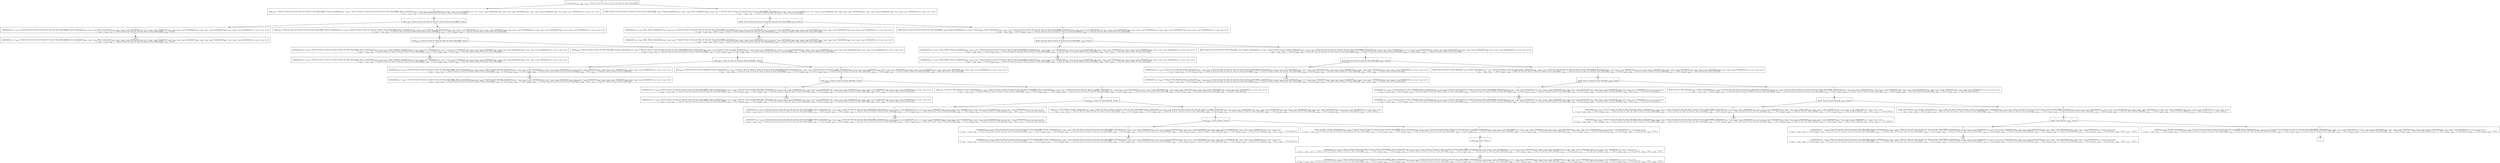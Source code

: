 digraph {
    graph [rankdir=TB
          ,bgcolor=transparent];
    node [shape=box
         ,fillcolor=white
         ,style=filled];
    0 [label=<O <BR/> minmaxo(v<SUB>132</SUB>, v<SUB>105</SUB>, v<SUB>100</SUB>, C Succ [C Succ [C Succ [C Succ [C Succ [C Succ [Zero]]]]]])>];
    1 [label=<C <BR/> leo(v<SUB>132</SUB>, C Succ [C Succ [C Succ [C Succ [C Succ [C Succ [Zero]]]]]], Trueo), minmaxo(v<SUB>137</SUB>, v<SUB>142</SUB>, C Succ [C Succ [C Succ [C Succ [C Succ [C Succ [Zero]]]]]], Zero), minmaxo(v<SUB>162</SUB>, v<SUB>130</SUB>, v<SUB>125</SUB>, v<SUB>132</SUB>), minmaxo(v<SUB>167</SUB>, v<SUB>135</SUB>, v<SUB>130</SUB>, v<SUB>137</SUB>), minmaxo(v<SUB>172</SUB>, v<SUB>177</SUB>, v<SUB>135</SUB>, v<SUB>142</SUB>), minmaxo(v<SUB>158</SUB>, v<SUB>160</SUB>, v<SUB>155</SUB>, v<SUB>162</SUB>), minmaxo(v<SUB>163</SUB>, v<SUB>165</SUB>, v<SUB>160</SUB>, v<SUB>167</SUB>), minmaxo(v<SUB>168</SUB>, v<SUB>170</SUB>, v<SUB>165</SUB>, v<SUB>172</SUB>), minmaxo(v<SUB>173</SUB>, v<SUB>175</SUB>, v<SUB>170</SUB>, v<SUB>177</SUB>) <BR/>  [ v<SUB>100</SUB> &rarr; v<SUB>132</SUB>, v<SUB>105</SUB> &rarr; C Succ [C Succ [C Succ [C Succ [C Succ [C Succ [Zero]]]]]] ] >];
    2 [label=<C <BR/> gto(C Succ [C Succ [C Succ [C Succ [C Succ [C Succ [Zero]]]]]], v<SUB>105</SUB>, Trueo), minmaxo(v<SUB>137</SUB>, v<SUB>142</SUB>, v<SUB>105</SUB>, Zero), minmaxo(v<SUB>162</SUB>, v<SUB>130</SUB>, v<SUB>125</SUB>, C Succ [C Succ [C Succ [C Succ [C Succ [C Succ [Zero]]]]]]), minmaxo(v<SUB>167</SUB>, v<SUB>135</SUB>, v<SUB>130</SUB>, v<SUB>137</SUB>), minmaxo(v<SUB>172</SUB>, v<SUB>177</SUB>, v<SUB>135</SUB>, v<SUB>142</SUB>), minmaxo(v<SUB>158</SUB>, v<SUB>160</SUB>, v<SUB>155</SUB>, v<SUB>162</SUB>), minmaxo(v<SUB>163</SUB>, v<SUB>165</SUB>, v<SUB>160</SUB>, v<SUB>167</SUB>), minmaxo(v<SUB>168</SUB>, v<SUB>170</SUB>, v<SUB>165</SUB>, v<SUB>172</SUB>), minmaxo(v<SUB>173</SUB>, v<SUB>175</SUB>, v<SUB>170</SUB>, v<SUB>177</SUB>) <BR/>  [ v<SUB>100</SUB> &rarr; v<SUB>105</SUB>, v<SUB>132</SUB> &rarr; C Succ [C Succ [C Succ [C Succ [C Succ [C Succ [Zero]]]]]] ] >];
    3 [label=<O <BR/> leo(v<SUB>132</SUB>, C Succ [C Succ [C Succ [C Succ [C Succ [C Succ [Zero]]]]]], Trueo)>];
    4 [label=<C <BR/> minmaxo(v<SUB>137</SUB>, v<SUB>142</SUB>, C Succ [C Succ [C Succ [C Succ [C Succ [C Succ [Zero]]]]]], Zero), minmaxo(v<SUB>162</SUB>, v<SUB>130</SUB>, v<SUB>125</SUB>, Zero), minmaxo(v<SUB>167</SUB>, v<SUB>135</SUB>, v<SUB>130</SUB>, v<SUB>137</SUB>), minmaxo(v<SUB>172</SUB>, v<SUB>177</SUB>, v<SUB>135</SUB>, v<SUB>142</SUB>), minmaxo(v<SUB>158</SUB>, v<SUB>160</SUB>, v<SUB>155</SUB>, v<SUB>162</SUB>), minmaxo(v<SUB>163</SUB>, v<SUB>165</SUB>, v<SUB>160</SUB>, v<SUB>167</SUB>), minmaxo(v<SUB>168</SUB>, v<SUB>170</SUB>, v<SUB>165</SUB>, v<SUB>172</SUB>), minmaxo(v<SUB>173</SUB>, v<SUB>175</SUB>, v<SUB>170</SUB>, v<SUB>177</SUB>) <BR/>  [ v<SUB>100</SUB> &rarr; v<SUB>132</SUB>, v<SUB>105</SUB> &rarr; C Succ [C Succ [C Succ [C Succ [C Succ [C Succ [Zero]]]]]], v<SUB>132</SUB> &rarr; Zero ] >];
    5 [label=<C <BR/> leo(v<SUB>223</SUB>, C Succ [C Succ [C Succ [C Succ [C Succ [Zero]]]]], Trueo), minmaxo(v<SUB>137</SUB>, v<SUB>142</SUB>, C Succ [C Succ [C Succ [C Succ [C Succ [C Succ [Zero]]]]]], Zero), minmaxo(v<SUB>162</SUB>, v<SUB>130</SUB>, v<SUB>125</SUB>, C Succ [v<SUB>223</SUB>]), minmaxo(v<SUB>167</SUB>, v<SUB>135</SUB>, v<SUB>130</SUB>, v<SUB>137</SUB>), minmaxo(v<SUB>172</SUB>, v<SUB>177</SUB>, v<SUB>135</SUB>, v<SUB>142</SUB>), minmaxo(v<SUB>158</SUB>, v<SUB>160</SUB>, v<SUB>155</SUB>, v<SUB>162</SUB>), minmaxo(v<SUB>163</SUB>, v<SUB>165</SUB>, v<SUB>160</SUB>, v<SUB>167</SUB>), minmaxo(v<SUB>168</SUB>, v<SUB>170</SUB>, v<SUB>165</SUB>, v<SUB>172</SUB>), minmaxo(v<SUB>173</SUB>, v<SUB>175</SUB>, v<SUB>170</SUB>, v<SUB>177</SUB>) <BR/>  [ v<SUB>100</SUB> &rarr; v<SUB>132</SUB>, v<SUB>105</SUB> &rarr; C Succ [C Succ [C Succ [C Succ [C Succ [C Succ [Zero]]]]]], v<SUB>132</SUB> &rarr; C Succ [v<SUB>223</SUB>], v<SUB>224</SUB> &rarr; C Succ [C Succ [C Succ [C Succ [C Succ [Zero]]]]] ] >];
    6 [label=<Leaf <BR/> minmaxo(v<SUB>137</SUB>, v<SUB>142</SUB>, C Succ [C Succ [C Succ [C Succ [C Succ [C Succ [Zero]]]]]], Zero), minmaxo(v<SUB>162</SUB>, v<SUB>130</SUB>, v<SUB>125</SUB>, Zero), minmaxo(v<SUB>167</SUB>, v<SUB>135</SUB>, v<SUB>130</SUB>, v<SUB>137</SUB>), minmaxo(v<SUB>172</SUB>, v<SUB>177</SUB>, v<SUB>135</SUB>, v<SUB>142</SUB>), minmaxo(v<SUB>158</SUB>, v<SUB>160</SUB>, v<SUB>155</SUB>, v<SUB>162</SUB>), minmaxo(v<SUB>163</SUB>, v<SUB>165</SUB>, v<SUB>160</SUB>, v<SUB>167</SUB>), minmaxo(v<SUB>168</SUB>, v<SUB>170</SUB>, v<SUB>165</SUB>, v<SUB>172</SUB>), minmaxo(v<SUB>173</SUB>, v<SUB>175</SUB>, v<SUB>170</SUB>, v<SUB>177</SUB>) <BR/>  [ v<SUB>100</SUB> &rarr; v<SUB>132</SUB>, v<SUB>105</SUB> &rarr; C Succ [C Succ [C Succ [C Succ [C Succ [C Succ [Zero]]]]]], v<SUB>132</SUB> &rarr; Zero ] >];
    7 [label=<O <BR/> leo(v<SUB>223</SUB>, C Succ [C Succ [C Succ [C Succ [C Succ [Zero]]]]], Trueo)>];
    8 [label=<C <BR/> minmaxo(v<SUB>137</SUB>, v<SUB>142</SUB>, C Succ [C Succ [C Succ [C Succ [C Succ [C Succ [Zero]]]]]], Zero), minmaxo(v<SUB>162</SUB>, v<SUB>130</SUB>, v<SUB>125</SUB>, C Succ [Zero]), minmaxo(v<SUB>167</SUB>, v<SUB>135</SUB>, v<SUB>130</SUB>, v<SUB>137</SUB>), minmaxo(v<SUB>172</SUB>, v<SUB>177</SUB>, v<SUB>135</SUB>, v<SUB>142</SUB>), minmaxo(v<SUB>158</SUB>, v<SUB>160</SUB>, v<SUB>155</SUB>, v<SUB>162</SUB>), minmaxo(v<SUB>163</SUB>, v<SUB>165</SUB>, v<SUB>160</SUB>, v<SUB>167</SUB>), minmaxo(v<SUB>168</SUB>, v<SUB>170</SUB>, v<SUB>165</SUB>, v<SUB>172</SUB>), minmaxo(v<SUB>173</SUB>, v<SUB>175</SUB>, v<SUB>170</SUB>, v<SUB>177</SUB>) <BR/>  [ v<SUB>100</SUB> &rarr; v<SUB>132</SUB>, v<SUB>105</SUB> &rarr; C Succ [C Succ [C Succ [C Succ [C Succ [C Succ [Zero]]]]]], v<SUB>132</SUB> &rarr; C Succ [v<SUB>223</SUB>], v<SUB>223</SUB> &rarr; Zero, v<SUB>224</SUB> &rarr; C Succ [C Succ [C Succ [C Succ [C Succ [Zero]]]]] ] >];
    9 [label=<C <BR/> leo(v<SUB>226</SUB>, C Succ [C Succ [C Succ [C Succ [Zero]]]], Trueo), minmaxo(v<SUB>137</SUB>, v<SUB>142</SUB>, C Succ [C Succ [C Succ [C Succ [C Succ [C Succ [Zero]]]]]], Zero), minmaxo(v<SUB>162</SUB>, v<SUB>130</SUB>, v<SUB>125</SUB>, C Succ [C Succ [v<SUB>226</SUB>]]), minmaxo(v<SUB>167</SUB>, v<SUB>135</SUB>, v<SUB>130</SUB>, v<SUB>137</SUB>), minmaxo(v<SUB>172</SUB>, v<SUB>177</SUB>, v<SUB>135</SUB>, v<SUB>142</SUB>), minmaxo(v<SUB>158</SUB>, v<SUB>160</SUB>, v<SUB>155</SUB>, v<SUB>162</SUB>), minmaxo(v<SUB>163</SUB>, v<SUB>165</SUB>, v<SUB>160</SUB>, v<SUB>167</SUB>), minmaxo(v<SUB>168</SUB>, v<SUB>170</SUB>, v<SUB>165</SUB>, v<SUB>172</SUB>), minmaxo(v<SUB>173</SUB>, v<SUB>175</SUB>, v<SUB>170</SUB>, v<SUB>177</SUB>) <BR/>  [ v<SUB>100</SUB> &rarr; v<SUB>132</SUB>, v<SUB>105</SUB> &rarr; C Succ [C Succ [C Succ [C Succ [C Succ [C Succ [Zero]]]]]], v<SUB>132</SUB> &rarr; C Succ [v<SUB>223</SUB>], v<SUB>223</SUB> &rarr; C Succ [v<SUB>226</SUB>], v<SUB>224</SUB> &rarr; C Succ [C Succ [C Succ [C Succ [C Succ [Zero]]]]], v<SUB>227</SUB> &rarr; C Succ [C Succ [C Succ [C Succ [Zero]]]] ] >];
    10 [label=<Leaf <BR/> minmaxo(v<SUB>137</SUB>, v<SUB>142</SUB>, C Succ [C Succ [C Succ [C Succ [C Succ [C Succ [Zero]]]]]], Zero), minmaxo(v<SUB>162</SUB>, v<SUB>130</SUB>, v<SUB>125</SUB>, C Succ [Zero]), minmaxo(v<SUB>167</SUB>, v<SUB>135</SUB>, v<SUB>130</SUB>, v<SUB>137</SUB>), minmaxo(v<SUB>172</SUB>, v<SUB>177</SUB>, v<SUB>135</SUB>, v<SUB>142</SUB>), minmaxo(v<SUB>158</SUB>, v<SUB>160</SUB>, v<SUB>155</SUB>, v<SUB>162</SUB>), minmaxo(v<SUB>163</SUB>, v<SUB>165</SUB>, v<SUB>160</SUB>, v<SUB>167</SUB>), minmaxo(v<SUB>168</SUB>, v<SUB>170</SUB>, v<SUB>165</SUB>, v<SUB>172</SUB>), minmaxo(v<SUB>173</SUB>, v<SUB>175</SUB>, v<SUB>170</SUB>, v<SUB>177</SUB>) <BR/>  [ v<SUB>100</SUB> &rarr; v<SUB>132</SUB>, v<SUB>105</SUB> &rarr; C Succ [C Succ [C Succ [C Succ [C Succ [C Succ [Zero]]]]]], v<SUB>132</SUB> &rarr; C Succ [v<SUB>223</SUB>], v<SUB>223</SUB> &rarr; Zero, v<SUB>224</SUB> &rarr; C Succ [C Succ [C Succ [C Succ [C Succ [Zero]]]]] ] >];
    11 [label=<O <BR/> leo(v<SUB>226</SUB>, C Succ [C Succ [C Succ [C Succ [Zero]]]], Trueo)>];
    12 [label=<C <BR/> minmaxo(v<SUB>137</SUB>, v<SUB>142</SUB>, C Succ [C Succ [C Succ [C Succ [C Succ [C Succ [Zero]]]]]], Zero), minmaxo(v<SUB>162</SUB>, v<SUB>130</SUB>, v<SUB>125</SUB>, C Succ [C Succ [Zero]]), minmaxo(v<SUB>167</SUB>, v<SUB>135</SUB>, v<SUB>130</SUB>, v<SUB>137</SUB>), minmaxo(v<SUB>172</SUB>, v<SUB>177</SUB>, v<SUB>135</SUB>, v<SUB>142</SUB>), minmaxo(v<SUB>158</SUB>, v<SUB>160</SUB>, v<SUB>155</SUB>, v<SUB>162</SUB>), minmaxo(v<SUB>163</SUB>, v<SUB>165</SUB>, v<SUB>160</SUB>, v<SUB>167</SUB>), minmaxo(v<SUB>168</SUB>, v<SUB>170</SUB>, v<SUB>165</SUB>, v<SUB>172</SUB>), minmaxo(v<SUB>173</SUB>, v<SUB>175</SUB>, v<SUB>170</SUB>, v<SUB>177</SUB>) <BR/>  [ v<SUB>100</SUB> &rarr; v<SUB>132</SUB>, v<SUB>105</SUB> &rarr; C Succ [C Succ [C Succ [C Succ [C Succ [C Succ [Zero]]]]]], v<SUB>132</SUB> &rarr; C Succ [v<SUB>223</SUB>], v<SUB>223</SUB> &rarr; C Succ [v<SUB>226</SUB>], v<SUB>224</SUB> &rarr; C Succ [C Succ [C Succ [C Succ [C Succ [Zero]]]]], v<SUB>226</SUB> &rarr; Zero, v<SUB>227</SUB> &rarr; C Succ [C Succ [C Succ [C Succ [Zero]]]] ] >];
    13 [label=<C <BR/> leo(v<SUB>229</SUB>, C Succ [C Succ [C Succ [Zero]]], Trueo), minmaxo(v<SUB>137</SUB>, v<SUB>142</SUB>, C Succ [C Succ [C Succ [C Succ [C Succ [C Succ [Zero]]]]]], Zero), minmaxo(v<SUB>162</SUB>, v<SUB>130</SUB>, v<SUB>125</SUB>, C Succ [C Succ [C Succ [v<SUB>229</SUB>]]]), minmaxo(v<SUB>167</SUB>, v<SUB>135</SUB>, v<SUB>130</SUB>, v<SUB>137</SUB>), minmaxo(v<SUB>172</SUB>, v<SUB>177</SUB>, v<SUB>135</SUB>, v<SUB>142</SUB>), minmaxo(v<SUB>158</SUB>, v<SUB>160</SUB>, v<SUB>155</SUB>, v<SUB>162</SUB>), minmaxo(v<SUB>163</SUB>, v<SUB>165</SUB>, v<SUB>160</SUB>, v<SUB>167</SUB>), minmaxo(v<SUB>168</SUB>, v<SUB>170</SUB>, v<SUB>165</SUB>, v<SUB>172</SUB>), minmaxo(v<SUB>173</SUB>, v<SUB>175</SUB>, v<SUB>170</SUB>, v<SUB>177</SUB>) <BR/>  [ v<SUB>100</SUB> &rarr; v<SUB>132</SUB>, v<SUB>105</SUB> &rarr; C Succ [C Succ [C Succ [C Succ [C Succ [C Succ [Zero]]]]]], v<SUB>132</SUB> &rarr; C Succ [v<SUB>223</SUB>], v<SUB>223</SUB> &rarr; C Succ [v<SUB>226</SUB>], v<SUB>224</SUB> &rarr; C Succ [C Succ [C Succ [C Succ [C Succ [Zero]]]]], v<SUB>226</SUB> &rarr; C Succ [v<SUB>229</SUB>], v<SUB>227</SUB> &rarr; C Succ [C Succ [C Succ [C Succ [Zero]]]], v<SUB>230</SUB> &rarr; C Succ [C Succ [C Succ [Zero]]] ] >];
    14 [label=<Leaf <BR/> minmaxo(v<SUB>137</SUB>, v<SUB>142</SUB>, C Succ [C Succ [C Succ [C Succ [C Succ [C Succ [Zero]]]]]], Zero), minmaxo(v<SUB>162</SUB>, v<SUB>130</SUB>, v<SUB>125</SUB>, C Succ [C Succ [Zero]]), minmaxo(v<SUB>167</SUB>, v<SUB>135</SUB>, v<SUB>130</SUB>, v<SUB>137</SUB>), minmaxo(v<SUB>172</SUB>, v<SUB>177</SUB>, v<SUB>135</SUB>, v<SUB>142</SUB>), minmaxo(v<SUB>158</SUB>, v<SUB>160</SUB>, v<SUB>155</SUB>, v<SUB>162</SUB>), minmaxo(v<SUB>163</SUB>, v<SUB>165</SUB>, v<SUB>160</SUB>, v<SUB>167</SUB>), minmaxo(v<SUB>168</SUB>, v<SUB>170</SUB>, v<SUB>165</SUB>, v<SUB>172</SUB>), minmaxo(v<SUB>173</SUB>, v<SUB>175</SUB>, v<SUB>170</SUB>, v<SUB>177</SUB>) <BR/>  [ v<SUB>100</SUB> &rarr; v<SUB>132</SUB>, v<SUB>105</SUB> &rarr; C Succ [C Succ [C Succ [C Succ [C Succ [C Succ [Zero]]]]]], v<SUB>132</SUB> &rarr; C Succ [v<SUB>223</SUB>], v<SUB>223</SUB> &rarr; C Succ [v<SUB>226</SUB>], v<SUB>224</SUB> &rarr; C Succ [C Succ [C Succ [C Succ [C Succ [Zero]]]]], v<SUB>226</SUB> &rarr; Zero, v<SUB>227</SUB> &rarr; C Succ [C Succ [C Succ [C Succ [Zero]]]] ] >];
    15 [label=<O <BR/> leo(v<SUB>229</SUB>, C Succ [C Succ [C Succ [Zero]]], Trueo)>];
    16 [label=<C <BR/> minmaxo(v<SUB>137</SUB>, v<SUB>142</SUB>, C Succ [C Succ [C Succ [C Succ [C Succ [C Succ [Zero]]]]]], Zero), minmaxo(v<SUB>162</SUB>, v<SUB>130</SUB>, v<SUB>125</SUB>, C Succ [C Succ [C Succ [Zero]]]), minmaxo(v<SUB>167</SUB>, v<SUB>135</SUB>, v<SUB>130</SUB>, v<SUB>137</SUB>), minmaxo(v<SUB>172</SUB>, v<SUB>177</SUB>, v<SUB>135</SUB>, v<SUB>142</SUB>), minmaxo(v<SUB>158</SUB>, v<SUB>160</SUB>, v<SUB>155</SUB>, v<SUB>162</SUB>), minmaxo(v<SUB>163</SUB>, v<SUB>165</SUB>, v<SUB>160</SUB>, v<SUB>167</SUB>), minmaxo(v<SUB>168</SUB>, v<SUB>170</SUB>, v<SUB>165</SUB>, v<SUB>172</SUB>), minmaxo(v<SUB>173</SUB>, v<SUB>175</SUB>, v<SUB>170</SUB>, v<SUB>177</SUB>) <BR/>  [ v<SUB>100</SUB> &rarr; v<SUB>132</SUB>, v<SUB>105</SUB> &rarr; C Succ [C Succ [C Succ [C Succ [C Succ [C Succ [Zero]]]]]], v<SUB>132</SUB> &rarr; C Succ [v<SUB>223</SUB>], v<SUB>223</SUB> &rarr; C Succ [v<SUB>226</SUB>], v<SUB>224</SUB> &rarr; C Succ [C Succ [C Succ [C Succ [C Succ [Zero]]]]], v<SUB>226</SUB> &rarr; C Succ [v<SUB>229</SUB>], v<SUB>227</SUB> &rarr; C Succ [C Succ [C Succ [C Succ [Zero]]]], v<SUB>229</SUB> &rarr; Zero, v<SUB>230</SUB> &rarr; C Succ [C Succ [C Succ [Zero]]] ] >];
    17 [label=<C <BR/> leo(v<SUB>232</SUB>, C Succ [C Succ [Zero]], Trueo), minmaxo(v<SUB>137</SUB>, v<SUB>142</SUB>, C Succ [C Succ [C Succ [C Succ [C Succ [C Succ [Zero]]]]]], Zero), minmaxo(v<SUB>162</SUB>, v<SUB>130</SUB>, v<SUB>125</SUB>, C Succ [C Succ [C Succ [C Succ [v<SUB>232</SUB>]]]]), minmaxo(v<SUB>167</SUB>, v<SUB>135</SUB>, v<SUB>130</SUB>, v<SUB>137</SUB>), minmaxo(v<SUB>172</SUB>, v<SUB>177</SUB>, v<SUB>135</SUB>, v<SUB>142</SUB>), minmaxo(v<SUB>158</SUB>, v<SUB>160</SUB>, v<SUB>155</SUB>, v<SUB>162</SUB>), minmaxo(v<SUB>163</SUB>, v<SUB>165</SUB>, v<SUB>160</SUB>, v<SUB>167</SUB>), minmaxo(v<SUB>168</SUB>, v<SUB>170</SUB>, v<SUB>165</SUB>, v<SUB>172</SUB>), minmaxo(v<SUB>173</SUB>, v<SUB>175</SUB>, v<SUB>170</SUB>, v<SUB>177</SUB>) <BR/>  [ v<SUB>100</SUB> &rarr; v<SUB>132</SUB>, v<SUB>105</SUB> &rarr; C Succ [C Succ [C Succ [C Succ [C Succ [C Succ [Zero]]]]]], v<SUB>132</SUB> &rarr; C Succ [v<SUB>223</SUB>], v<SUB>223</SUB> &rarr; C Succ [v<SUB>226</SUB>], v<SUB>224</SUB> &rarr; C Succ [C Succ [C Succ [C Succ [C Succ [Zero]]]]], v<SUB>226</SUB> &rarr; C Succ [v<SUB>229</SUB>], v<SUB>227</SUB> &rarr; C Succ [C Succ [C Succ [C Succ [Zero]]]], v<SUB>229</SUB> &rarr; C Succ [v<SUB>232</SUB>], v<SUB>230</SUB> &rarr; C Succ [C Succ [C Succ [Zero]]], v<SUB>233</SUB> &rarr; C Succ [C Succ [Zero]] ] >];
    18 [label=<Leaf <BR/> minmaxo(v<SUB>137</SUB>, v<SUB>142</SUB>, C Succ [C Succ [C Succ [C Succ [C Succ [C Succ [Zero]]]]]], Zero), minmaxo(v<SUB>162</SUB>, v<SUB>130</SUB>, v<SUB>125</SUB>, C Succ [C Succ [C Succ [Zero]]]), minmaxo(v<SUB>167</SUB>, v<SUB>135</SUB>, v<SUB>130</SUB>, v<SUB>137</SUB>), minmaxo(v<SUB>172</SUB>, v<SUB>177</SUB>, v<SUB>135</SUB>, v<SUB>142</SUB>), minmaxo(v<SUB>158</SUB>, v<SUB>160</SUB>, v<SUB>155</SUB>, v<SUB>162</SUB>), minmaxo(v<SUB>163</SUB>, v<SUB>165</SUB>, v<SUB>160</SUB>, v<SUB>167</SUB>), minmaxo(v<SUB>168</SUB>, v<SUB>170</SUB>, v<SUB>165</SUB>, v<SUB>172</SUB>), minmaxo(v<SUB>173</SUB>, v<SUB>175</SUB>, v<SUB>170</SUB>, v<SUB>177</SUB>) <BR/>  [ v<SUB>100</SUB> &rarr; v<SUB>132</SUB>, v<SUB>105</SUB> &rarr; C Succ [C Succ [C Succ [C Succ [C Succ [C Succ [Zero]]]]]], v<SUB>132</SUB> &rarr; C Succ [v<SUB>223</SUB>], v<SUB>223</SUB> &rarr; C Succ [v<SUB>226</SUB>], v<SUB>224</SUB> &rarr; C Succ [C Succ [C Succ [C Succ [C Succ [Zero]]]]], v<SUB>226</SUB> &rarr; C Succ [v<SUB>229</SUB>], v<SUB>227</SUB> &rarr; C Succ [C Succ [C Succ [C Succ [Zero]]]], v<SUB>229</SUB> &rarr; Zero, v<SUB>230</SUB> &rarr; C Succ [C Succ [C Succ [Zero]]] ] >];
    19 [label=<O <BR/> leo(v<SUB>232</SUB>, C Succ [C Succ [Zero]], Trueo)>];
    20 [label=<C <BR/> minmaxo(v<SUB>137</SUB>, v<SUB>142</SUB>, C Succ [C Succ [C Succ [C Succ [C Succ [C Succ [Zero]]]]]], Zero), minmaxo(v<SUB>162</SUB>, v<SUB>130</SUB>, v<SUB>125</SUB>, C Succ [C Succ [C Succ [C Succ [Zero]]]]), minmaxo(v<SUB>167</SUB>, v<SUB>135</SUB>, v<SUB>130</SUB>, v<SUB>137</SUB>), minmaxo(v<SUB>172</SUB>, v<SUB>177</SUB>, v<SUB>135</SUB>, v<SUB>142</SUB>), minmaxo(v<SUB>158</SUB>, v<SUB>160</SUB>, v<SUB>155</SUB>, v<SUB>162</SUB>), minmaxo(v<SUB>163</SUB>, v<SUB>165</SUB>, v<SUB>160</SUB>, v<SUB>167</SUB>), minmaxo(v<SUB>168</SUB>, v<SUB>170</SUB>, v<SUB>165</SUB>, v<SUB>172</SUB>), minmaxo(v<SUB>173</SUB>, v<SUB>175</SUB>, v<SUB>170</SUB>, v<SUB>177</SUB>) <BR/>  [ v<SUB>100</SUB> &rarr; v<SUB>132</SUB>, v<SUB>105</SUB> &rarr; C Succ [C Succ [C Succ [C Succ [C Succ [C Succ [Zero]]]]]], v<SUB>132</SUB> &rarr; C Succ [v<SUB>223</SUB>], v<SUB>223</SUB> &rarr; C Succ [v<SUB>226</SUB>], v<SUB>224</SUB> &rarr; C Succ [C Succ [C Succ [C Succ [C Succ [Zero]]]]], v<SUB>226</SUB> &rarr; C Succ [v<SUB>229</SUB>], v<SUB>227</SUB> &rarr; C Succ [C Succ [C Succ [C Succ [Zero]]]], v<SUB>229</SUB> &rarr; C Succ [v<SUB>232</SUB>], v<SUB>230</SUB> &rarr; C Succ [C Succ [C Succ [Zero]]], v<SUB>232</SUB> &rarr; Zero, v<SUB>233</SUB> &rarr; C Succ [C Succ [Zero]] ] >];
    21 [label=<C <BR/> leo(v<SUB>235</SUB>, C Succ [Zero], Trueo), minmaxo(v<SUB>137</SUB>, v<SUB>142</SUB>, C Succ [C Succ [C Succ [C Succ [C Succ [C Succ [Zero]]]]]], Zero), minmaxo(v<SUB>162</SUB>, v<SUB>130</SUB>, v<SUB>125</SUB>, C Succ [C Succ [C Succ [C Succ [C Succ [v<SUB>235</SUB>]]]]]), minmaxo(v<SUB>167</SUB>, v<SUB>135</SUB>, v<SUB>130</SUB>, v<SUB>137</SUB>), minmaxo(v<SUB>172</SUB>, v<SUB>177</SUB>, v<SUB>135</SUB>, v<SUB>142</SUB>), minmaxo(v<SUB>158</SUB>, v<SUB>160</SUB>, v<SUB>155</SUB>, v<SUB>162</SUB>), minmaxo(v<SUB>163</SUB>, v<SUB>165</SUB>, v<SUB>160</SUB>, v<SUB>167</SUB>), minmaxo(v<SUB>168</SUB>, v<SUB>170</SUB>, v<SUB>165</SUB>, v<SUB>172</SUB>), minmaxo(v<SUB>173</SUB>, v<SUB>175</SUB>, v<SUB>170</SUB>, v<SUB>177</SUB>) <BR/>  [ v<SUB>100</SUB> &rarr; v<SUB>132</SUB>, v<SUB>105</SUB> &rarr; C Succ [C Succ [C Succ [C Succ [C Succ [C Succ [Zero]]]]]], v<SUB>132</SUB> &rarr; C Succ [v<SUB>223</SUB>], v<SUB>223</SUB> &rarr; C Succ [v<SUB>226</SUB>], v<SUB>224</SUB> &rarr; C Succ [C Succ [C Succ [C Succ [C Succ [Zero]]]]], v<SUB>226</SUB> &rarr; C Succ [v<SUB>229</SUB>], v<SUB>227</SUB> &rarr; C Succ [C Succ [C Succ [C Succ [Zero]]]], v<SUB>229</SUB> &rarr; C Succ [v<SUB>232</SUB>], v<SUB>230</SUB> &rarr; C Succ [C Succ [C Succ [Zero]]], v<SUB>232</SUB> &rarr; C Succ [v<SUB>235</SUB>], v<SUB>233</SUB> &rarr; C Succ [C Succ [Zero]], v<SUB>236</SUB> &rarr; C Succ [Zero] ] >];
    22 [label=<Leaf <BR/> minmaxo(v<SUB>137</SUB>, v<SUB>142</SUB>, C Succ [C Succ [C Succ [C Succ [C Succ [C Succ [Zero]]]]]], Zero), minmaxo(v<SUB>162</SUB>, v<SUB>130</SUB>, v<SUB>125</SUB>, C Succ [C Succ [C Succ [C Succ [Zero]]]]), minmaxo(v<SUB>167</SUB>, v<SUB>135</SUB>, v<SUB>130</SUB>, v<SUB>137</SUB>), minmaxo(v<SUB>172</SUB>, v<SUB>177</SUB>, v<SUB>135</SUB>, v<SUB>142</SUB>), minmaxo(v<SUB>158</SUB>, v<SUB>160</SUB>, v<SUB>155</SUB>, v<SUB>162</SUB>), minmaxo(v<SUB>163</SUB>, v<SUB>165</SUB>, v<SUB>160</SUB>, v<SUB>167</SUB>), minmaxo(v<SUB>168</SUB>, v<SUB>170</SUB>, v<SUB>165</SUB>, v<SUB>172</SUB>), minmaxo(v<SUB>173</SUB>, v<SUB>175</SUB>, v<SUB>170</SUB>, v<SUB>177</SUB>) <BR/>  [ v<SUB>100</SUB> &rarr; v<SUB>132</SUB>, v<SUB>105</SUB> &rarr; C Succ [C Succ [C Succ [C Succ [C Succ [C Succ [Zero]]]]]], v<SUB>132</SUB> &rarr; C Succ [v<SUB>223</SUB>], v<SUB>223</SUB> &rarr; C Succ [v<SUB>226</SUB>], v<SUB>224</SUB> &rarr; C Succ [C Succ [C Succ [C Succ [C Succ [Zero]]]]], v<SUB>226</SUB> &rarr; C Succ [v<SUB>229</SUB>], v<SUB>227</SUB> &rarr; C Succ [C Succ [C Succ [C Succ [Zero]]]], v<SUB>229</SUB> &rarr; C Succ [v<SUB>232</SUB>], v<SUB>230</SUB> &rarr; C Succ [C Succ [C Succ [Zero]]], v<SUB>232</SUB> &rarr; Zero, v<SUB>233</SUB> &rarr; C Succ [C Succ [Zero]] ] >];
    23 [label=<O <BR/> leo(v<SUB>235</SUB>, C Succ [Zero], Trueo)>];
    24 [label=<C <BR/> minmaxo(v<SUB>137</SUB>, v<SUB>142</SUB>, C Succ [C Succ [C Succ [C Succ [C Succ [C Succ [Zero]]]]]], Zero), minmaxo(v<SUB>162</SUB>, v<SUB>130</SUB>, v<SUB>125</SUB>, C Succ [C Succ [C Succ [C Succ [C Succ [Zero]]]]]), minmaxo(v<SUB>167</SUB>, v<SUB>135</SUB>, v<SUB>130</SUB>, v<SUB>137</SUB>), minmaxo(v<SUB>172</SUB>, v<SUB>177</SUB>, v<SUB>135</SUB>, v<SUB>142</SUB>), minmaxo(v<SUB>158</SUB>, v<SUB>160</SUB>, v<SUB>155</SUB>, v<SUB>162</SUB>), minmaxo(v<SUB>163</SUB>, v<SUB>165</SUB>, v<SUB>160</SUB>, v<SUB>167</SUB>), minmaxo(v<SUB>168</SUB>, v<SUB>170</SUB>, v<SUB>165</SUB>, v<SUB>172</SUB>), minmaxo(v<SUB>173</SUB>, v<SUB>175</SUB>, v<SUB>170</SUB>, v<SUB>177</SUB>) <BR/>  [ v<SUB>100</SUB> &rarr; v<SUB>132</SUB>, v<SUB>105</SUB> &rarr; C Succ [C Succ [C Succ [C Succ [C Succ [C Succ [Zero]]]]]], v<SUB>132</SUB> &rarr; C Succ [v<SUB>223</SUB>], v<SUB>223</SUB> &rarr; C Succ [v<SUB>226</SUB>], v<SUB>224</SUB> &rarr; C Succ [C Succ [C Succ [C Succ [C Succ [Zero]]]]], v<SUB>226</SUB> &rarr; C Succ [v<SUB>229</SUB>], v<SUB>227</SUB> &rarr; C Succ [C Succ [C Succ [C Succ [Zero]]]], v<SUB>229</SUB> &rarr; C Succ [v<SUB>232</SUB>], v<SUB>230</SUB> &rarr; C Succ [C Succ [C Succ [Zero]]], v<SUB>232</SUB> &rarr; C Succ [v<SUB>235</SUB>], v<SUB>233</SUB> &rarr; C Succ [C Succ [Zero]], v<SUB>235</SUB> &rarr; Zero, v<SUB>236</SUB> &rarr; C Succ [Zero] ] >];
    25 [label=<C <BR/> leo(v<SUB>238</SUB>, Zero, Trueo), minmaxo(v<SUB>137</SUB>, v<SUB>142</SUB>, C Succ [C Succ [C Succ [C Succ [C Succ [C Succ [Zero]]]]]], Zero), minmaxo(v<SUB>162</SUB>, v<SUB>130</SUB>, v<SUB>125</SUB>, C Succ [C Succ [C Succ [C Succ [C Succ [C Succ [v<SUB>238</SUB>]]]]]]), minmaxo(v<SUB>167</SUB>, v<SUB>135</SUB>, v<SUB>130</SUB>, v<SUB>137</SUB>), minmaxo(v<SUB>172</SUB>, v<SUB>177</SUB>, v<SUB>135</SUB>, v<SUB>142</SUB>), minmaxo(v<SUB>158</SUB>, v<SUB>160</SUB>, v<SUB>155</SUB>, v<SUB>162</SUB>), minmaxo(v<SUB>163</SUB>, v<SUB>165</SUB>, v<SUB>160</SUB>, v<SUB>167</SUB>), minmaxo(v<SUB>168</SUB>, v<SUB>170</SUB>, v<SUB>165</SUB>, v<SUB>172</SUB>), minmaxo(v<SUB>173</SUB>, v<SUB>175</SUB>, v<SUB>170</SUB>, v<SUB>177</SUB>) <BR/>  [ v<SUB>100</SUB> &rarr; v<SUB>132</SUB>, v<SUB>105</SUB> &rarr; C Succ [C Succ [C Succ [C Succ [C Succ [C Succ [Zero]]]]]], v<SUB>132</SUB> &rarr; C Succ [v<SUB>223</SUB>], v<SUB>223</SUB> &rarr; C Succ [v<SUB>226</SUB>], v<SUB>224</SUB> &rarr; C Succ [C Succ [C Succ [C Succ [C Succ [Zero]]]]], v<SUB>226</SUB> &rarr; C Succ [v<SUB>229</SUB>], v<SUB>227</SUB> &rarr; C Succ [C Succ [C Succ [C Succ [Zero]]]], v<SUB>229</SUB> &rarr; C Succ [v<SUB>232</SUB>], v<SUB>230</SUB> &rarr; C Succ [C Succ [C Succ [Zero]]], v<SUB>232</SUB> &rarr; C Succ [v<SUB>235</SUB>], v<SUB>233</SUB> &rarr; C Succ [C Succ [Zero]], v<SUB>235</SUB> &rarr; C Succ [v<SUB>238</SUB>], v<SUB>236</SUB> &rarr; C Succ [Zero], v<SUB>239</SUB> &rarr; Zero ] >];
    26 [label=<Leaf <BR/> minmaxo(v<SUB>137</SUB>, v<SUB>142</SUB>, C Succ [C Succ [C Succ [C Succ [C Succ [C Succ [Zero]]]]]], Zero), minmaxo(v<SUB>162</SUB>, v<SUB>130</SUB>, v<SUB>125</SUB>, C Succ [C Succ [C Succ [C Succ [C Succ [Zero]]]]]), minmaxo(v<SUB>167</SUB>, v<SUB>135</SUB>, v<SUB>130</SUB>, v<SUB>137</SUB>), minmaxo(v<SUB>172</SUB>, v<SUB>177</SUB>, v<SUB>135</SUB>, v<SUB>142</SUB>), minmaxo(v<SUB>158</SUB>, v<SUB>160</SUB>, v<SUB>155</SUB>, v<SUB>162</SUB>), minmaxo(v<SUB>163</SUB>, v<SUB>165</SUB>, v<SUB>160</SUB>, v<SUB>167</SUB>), minmaxo(v<SUB>168</SUB>, v<SUB>170</SUB>, v<SUB>165</SUB>, v<SUB>172</SUB>), minmaxo(v<SUB>173</SUB>, v<SUB>175</SUB>, v<SUB>170</SUB>, v<SUB>177</SUB>) <BR/>  [ v<SUB>100</SUB> &rarr; v<SUB>132</SUB>, v<SUB>105</SUB> &rarr; C Succ [C Succ [C Succ [C Succ [C Succ [C Succ [Zero]]]]]], v<SUB>132</SUB> &rarr; C Succ [v<SUB>223</SUB>], v<SUB>223</SUB> &rarr; C Succ [v<SUB>226</SUB>], v<SUB>224</SUB> &rarr; C Succ [C Succ [C Succ [C Succ [C Succ [Zero]]]]], v<SUB>226</SUB> &rarr; C Succ [v<SUB>229</SUB>], v<SUB>227</SUB> &rarr; C Succ [C Succ [C Succ [C Succ [Zero]]]], v<SUB>229</SUB> &rarr; C Succ [v<SUB>232</SUB>], v<SUB>230</SUB> &rarr; C Succ [C Succ [C Succ [Zero]]], v<SUB>232</SUB> &rarr; C Succ [v<SUB>235</SUB>], v<SUB>233</SUB> &rarr; C Succ [C Succ [Zero]], v<SUB>235</SUB> &rarr; Zero, v<SUB>236</SUB> &rarr; C Succ [Zero] ] >];
    27 [label=<O <BR/> leo(v<SUB>238</SUB>, Zero, Trueo)>];
    28 [label=<C <BR/> minmaxo(v<SUB>137</SUB>, v<SUB>142</SUB>, C Succ [C Succ [C Succ [C Succ [C Succ [C Succ [Zero]]]]]], Zero), minmaxo(v<SUB>162</SUB>, v<SUB>130</SUB>, v<SUB>125</SUB>, C Succ [C Succ [C Succ [C Succ [C Succ [C Succ [Zero]]]]]]), minmaxo(v<SUB>167</SUB>, v<SUB>135</SUB>, v<SUB>130</SUB>, v<SUB>137</SUB>), minmaxo(v<SUB>172</SUB>, v<SUB>177</SUB>, v<SUB>135</SUB>, v<SUB>142</SUB>), minmaxo(v<SUB>158</SUB>, v<SUB>160</SUB>, v<SUB>155</SUB>, v<SUB>162</SUB>), minmaxo(v<SUB>163</SUB>, v<SUB>165</SUB>, v<SUB>160</SUB>, v<SUB>167</SUB>), minmaxo(v<SUB>168</SUB>, v<SUB>170</SUB>, v<SUB>165</SUB>, v<SUB>172</SUB>), minmaxo(v<SUB>173</SUB>, v<SUB>175</SUB>, v<SUB>170</SUB>, v<SUB>177</SUB>) <BR/>  [ v<SUB>100</SUB> &rarr; v<SUB>132</SUB>, v<SUB>105</SUB> &rarr; C Succ [C Succ [C Succ [C Succ [C Succ [C Succ [Zero]]]]]], v<SUB>132</SUB> &rarr; C Succ [v<SUB>223</SUB>], v<SUB>223</SUB> &rarr; C Succ [v<SUB>226</SUB>], v<SUB>224</SUB> &rarr; C Succ [C Succ [C Succ [C Succ [C Succ [Zero]]]]], v<SUB>226</SUB> &rarr; C Succ [v<SUB>229</SUB>], v<SUB>227</SUB> &rarr; C Succ [C Succ [C Succ [C Succ [Zero]]]], v<SUB>229</SUB> &rarr; C Succ [v<SUB>232</SUB>], v<SUB>230</SUB> &rarr; C Succ [C Succ [C Succ [Zero]]], v<SUB>232</SUB> &rarr; C Succ [v<SUB>235</SUB>], v<SUB>233</SUB> &rarr; C Succ [C Succ [Zero]], v<SUB>235</SUB> &rarr; C Succ [v<SUB>238</SUB>], v<SUB>236</SUB> &rarr; C Succ [Zero], v<SUB>238</SUB> &rarr; Zero, v<SUB>239</SUB> &rarr; Zero ] >];
    29 [label=<Leaf <BR/> minmaxo(v<SUB>137</SUB>, v<SUB>142</SUB>, C Succ [C Succ [C Succ [C Succ [C Succ [C Succ [Zero]]]]]], Zero), minmaxo(v<SUB>162</SUB>, v<SUB>130</SUB>, v<SUB>125</SUB>, C Succ [C Succ [C Succ [C Succ [C Succ [C Succ [Zero]]]]]]), minmaxo(v<SUB>167</SUB>, v<SUB>135</SUB>, v<SUB>130</SUB>, v<SUB>137</SUB>), minmaxo(v<SUB>172</SUB>, v<SUB>177</SUB>, v<SUB>135</SUB>, v<SUB>142</SUB>), minmaxo(v<SUB>158</SUB>, v<SUB>160</SUB>, v<SUB>155</SUB>, v<SUB>162</SUB>), minmaxo(v<SUB>163</SUB>, v<SUB>165</SUB>, v<SUB>160</SUB>, v<SUB>167</SUB>), minmaxo(v<SUB>168</SUB>, v<SUB>170</SUB>, v<SUB>165</SUB>, v<SUB>172</SUB>), minmaxo(v<SUB>173</SUB>, v<SUB>175</SUB>, v<SUB>170</SUB>, v<SUB>177</SUB>) <BR/>  [ v<SUB>100</SUB> &rarr; v<SUB>132</SUB>, v<SUB>105</SUB> &rarr; C Succ [C Succ [C Succ [C Succ [C Succ [C Succ [Zero]]]]]], v<SUB>132</SUB> &rarr; C Succ [v<SUB>223</SUB>], v<SUB>223</SUB> &rarr; C Succ [v<SUB>226</SUB>], v<SUB>224</SUB> &rarr; C Succ [C Succ [C Succ [C Succ [C Succ [Zero]]]]], v<SUB>226</SUB> &rarr; C Succ [v<SUB>229</SUB>], v<SUB>227</SUB> &rarr; C Succ [C Succ [C Succ [C Succ [Zero]]]], v<SUB>229</SUB> &rarr; C Succ [v<SUB>232</SUB>], v<SUB>230</SUB> &rarr; C Succ [C Succ [C Succ [Zero]]], v<SUB>232</SUB> &rarr; C Succ [v<SUB>235</SUB>], v<SUB>233</SUB> &rarr; C Succ [C Succ [Zero]], v<SUB>235</SUB> &rarr; C Succ [v<SUB>238</SUB>], v<SUB>236</SUB> &rarr; C Succ [Zero], v<SUB>238</SUB> &rarr; Zero, v<SUB>239</SUB> &rarr; Zero ] >];
    30 [label=<O <BR/> gto(C Succ [C Succ [C Succ [C Succ [C Succ [C Succ [Zero]]]]]], v<SUB>105</SUB>, Trueo)>];
    31 [label=<C <BR/> minmaxo(v<SUB>137</SUB>, v<SUB>142</SUB>, Zero, Zero), minmaxo(v<SUB>162</SUB>, v<SUB>130</SUB>, v<SUB>125</SUB>, C Succ [C Succ [C Succ [C Succ [C Succ [C Succ [Zero]]]]]]), minmaxo(v<SUB>167</SUB>, v<SUB>135</SUB>, v<SUB>130</SUB>, v<SUB>137</SUB>), minmaxo(v<SUB>172</SUB>, v<SUB>177</SUB>, v<SUB>135</SUB>, v<SUB>142</SUB>), minmaxo(v<SUB>158</SUB>, v<SUB>160</SUB>, v<SUB>155</SUB>, v<SUB>162</SUB>), minmaxo(v<SUB>163</SUB>, v<SUB>165</SUB>, v<SUB>160</SUB>, v<SUB>167</SUB>), minmaxo(v<SUB>168</SUB>, v<SUB>170</SUB>, v<SUB>165</SUB>, v<SUB>172</SUB>), minmaxo(v<SUB>173</SUB>, v<SUB>175</SUB>, v<SUB>170</SUB>, v<SUB>177</SUB>) <BR/>  [ v<SUB>100</SUB> &rarr; v<SUB>105</SUB>, v<SUB>105</SUB> &rarr; Zero, v<SUB>132</SUB> &rarr; C Succ [C Succ [C Succ [C Succ [C Succ [C Succ [Zero]]]]]], v<SUB>222</SUB> &rarr; C Succ [C Succ [C Succ [C Succ [C Succ [Zero]]]]] ] >];
    32 [label=<C <BR/> gto(C Succ [C Succ [C Succ [C Succ [C Succ [Zero]]]]], v<SUB>224</SUB>, Trueo), minmaxo(v<SUB>137</SUB>, v<SUB>142</SUB>, C Succ [v<SUB>224</SUB>], Zero), minmaxo(v<SUB>162</SUB>, v<SUB>130</SUB>, v<SUB>125</SUB>, C Succ [C Succ [C Succ [C Succ [C Succ [C Succ [Zero]]]]]]), minmaxo(v<SUB>167</SUB>, v<SUB>135</SUB>, v<SUB>130</SUB>, v<SUB>137</SUB>), minmaxo(v<SUB>172</SUB>, v<SUB>177</SUB>, v<SUB>135</SUB>, v<SUB>142</SUB>), minmaxo(v<SUB>158</SUB>, v<SUB>160</SUB>, v<SUB>155</SUB>, v<SUB>162</SUB>), minmaxo(v<SUB>163</SUB>, v<SUB>165</SUB>, v<SUB>160</SUB>, v<SUB>167</SUB>), minmaxo(v<SUB>168</SUB>, v<SUB>170</SUB>, v<SUB>165</SUB>, v<SUB>172</SUB>), minmaxo(v<SUB>173</SUB>, v<SUB>175</SUB>, v<SUB>170</SUB>, v<SUB>177</SUB>) <BR/>  [ v<SUB>100</SUB> &rarr; v<SUB>105</SUB>, v<SUB>105</SUB> &rarr; C Succ [v<SUB>224</SUB>], v<SUB>132</SUB> &rarr; C Succ [C Succ [C Succ [C Succ [C Succ [C Succ [Zero]]]]]], v<SUB>223</SUB> &rarr; C Succ [C Succ [C Succ [C Succ [C Succ [Zero]]]]] ] >];
    33 [label=<Leaf <BR/> minmaxo(v<SUB>137</SUB>, v<SUB>142</SUB>, Zero, Zero), minmaxo(v<SUB>162</SUB>, v<SUB>130</SUB>, v<SUB>125</SUB>, C Succ [C Succ [C Succ [C Succ [C Succ [C Succ [Zero]]]]]]), minmaxo(v<SUB>167</SUB>, v<SUB>135</SUB>, v<SUB>130</SUB>, v<SUB>137</SUB>), minmaxo(v<SUB>172</SUB>, v<SUB>177</SUB>, v<SUB>135</SUB>, v<SUB>142</SUB>), minmaxo(v<SUB>158</SUB>, v<SUB>160</SUB>, v<SUB>155</SUB>, v<SUB>162</SUB>), minmaxo(v<SUB>163</SUB>, v<SUB>165</SUB>, v<SUB>160</SUB>, v<SUB>167</SUB>), minmaxo(v<SUB>168</SUB>, v<SUB>170</SUB>, v<SUB>165</SUB>, v<SUB>172</SUB>), minmaxo(v<SUB>173</SUB>, v<SUB>175</SUB>, v<SUB>170</SUB>, v<SUB>177</SUB>) <BR/>  [ v<SUB>100</SUB> &rarr; v<SUB>105</SUB>, v<SUB>105</SUB> &rarr; Zero, v<SUB>132</SUB> &rarr; C Succ [C Succ [C Succ [C Succ [C Succ [C Succ [Zero]]]]]], v<SUB>222</SUB> &rarr; C Succ [C Succ [C Succ [C Succ [C Succ [Zero]]]]] ] >];
    34 [label=<O <BR/> gto(C Succ [C Succ [C Succ [C Succ [C Succ [Zero]]]]], v<SUB>224</SUB>, Trueo)>];
    35 [label=<C <BR/> minmaxo(v<SUB>137</SUB>, v<SUB>142</SUB>, C Succ [Zero], Zero), minmaxo(v<SUB>162</SUB>, v<SUB>130</SUB>, v<SUB>125</SUB>, C Succ [C Succ [C Succ [C Succ [C Succ [C Succ [Zero]]]]]]), minmaxo(v<SUB>167</SUB>, v<SUB>135</SUB>, v<SUB>130</SUB>, v<SUB>137</SUB>), minmaxo(v<SUB>172</SUB>, v<SUB>177</SUB>, v<SUB>135</SUB>, v<SUB>142</SUB>), minmaxo(v<SUB>158</SUB>, v<SUB>160</SUB>, v<SUB>155</SUB>, v<SUB>162</SUB>), minmaxo(v<SUB>163</SUB>, v<SUB>165</SUB>, v<SUB>160</SUB>, v<SUB>167</SUB>), minmaxo(v<SUB>168</SUB>, v<SUB>170</SUB>, v<SUB>165</SUB>, v<SUB>172</SUB>), minmaxo(v<SUB>173</SUB>, v<SUB>175</SUB>, v<SUB>170</SUB>, v<SUB>177</SUB>) <BR/>  [ v<SUB>100</SUB> &rarr; v<SUB>105</SUB>, v<SUB>105</SUB> &rarr; C Succ [v<SUB>224</SUB>], v<SUB>132</SUB> &rarr; C Succ [C Succ [C Succ [C Succ [C Succ [C Succ [Zero]]]]]], v<SUB>223</SUB> &rarr; C Succ [C Succ [C Succ [C Succ [C Succ [Zero]]]]], v<SUB>224</SUB> &rarr; Zero, v<SUB>225</SUB> &rarr; C Succ [C Succ [C Succ [C Succ [Zero]]]] ] >];
    36 [label=<C <BR/> gto(C Succ [C Succ [C Succ [C Succ [Zero]]]], v<SUB>227</SUB>, Trueo), minmaxo(v<SUB>137</SUB>, v<SUB>142</SUB>, C Succ [C Succ [v<SUB>227</SUB>]], Zero), minmaxo(v<SUB>162</SUB>, v<SUB>130</SUB>, v<SUB>125</SUB>, C Succ [C Succ [C Succ [C Succ [C Succ [C Succ [Zero]]]]]]), minmaxo(v<SUB>167</SUB>, v<SUB>135</SUB>, v<SUB>130</SUB>, v<SUB>137</SUB>), minmaxo(v<SUB>172</SUB>, v<SUB>177</SUB>, v<SUB>135</SUB>, v<SUB>142</SUB>), minmaxo(v<SUB>158</SUB>, v<SUB>160</SUB>, v<SUB>155</SUB>, v<SUB>162</SUB>), minmaxo(v<SUB>163</SUB>, v<SUB>165</SUB>, v<SUB>160</SUB>, v<SUB>167</SUB>), minmaxo(v<SUB>168</SUB>, v<SUB>170</SUB>, v<SUB>165</SUB>, v<SUB>172</SUB>), minmaxo(v<SUB>173</SUB>, v<SUB>175</SUB>, v<SUB>170</SUB>, v<SUB>177</SUB>) <BR/>  [ v<SUB>100</SUB> &rarr; v<SUB>105</SUB>, v<SUB>105</SUB> &rarr; C Succ [v<SUB>224</SUB>], v<SUB>132</SUB> &rarr; C Succ [C Succ [C Succ [C Succ [C Succ [C Succ [Zero]]]]]], v<SUB>223</SUB> &rarr; C Succ [C Succ [C Succ [C Succ [C Succ [Zero]]]]], v<SUB>224</SUB> &rarr; C Succ [v<SUB>227</SUB>], v<SUB>226</SUB> &rarr; C Succ [C Succ [C Succ [C Succ [Zero]]]] ] >];
    37 [label=<Leaf <BR/> minmaxo(v<SUB>137</SUB>, v<SUB>142</SUB>, C Succ [Zero], Zero), minmaxo(v<SUB>162</SUB>, v<SUB>130</SUB>, v<SUB>125</SUB>, C Succ [C Succ [C Succ [C Succ [C Succ [C Succ [Zero]]]]]]), minmaxo(v<SUB>167</SUB>, v<SUB>135</SUB>, v<SUB>130</SUB>, v<SUB>137</SUB>), minmaxo(v<SUB>172</SUB>, v<SUB>177</SUB>, v<SUB>135</SUB>, v<SUB>142</SUB>), minmaxo(v<SUB>158</SUB>, v<SUB>160</SUB>, v<SUB>155</SUB>, v<SUB>162</SUB>), minmaxo(v<SUB>163</SUB>, v<SUB>165</SUB>, v<SUB>160</SUB>, v<SUB>167</SUB>), minmaxo(v<SUB>168</SUB>, v<SUB>170</SUB>, v<SUB>165</SUB>, v<SUB>172</SUB>), minmaxo(v<SUB>173</SUB>, v<SUB>175</SUB>, v<SUB>170</SUB>, v<SUB>177</SUB>) <BR/>  [ v<SUB>100</SUB> &rarr; v<SUB>105</SUB>, v<SUB>105</SUB> &rarr; C Succ [v<SUB>224</SUB>], v<SUB>132</SUB> &rarr; C Succ [C Succ [C Succ [C Succ [C Succ [C Succ [Zero]]]]]], v<SUB>223</SUB> &rarr; C Succ [C Succ [C Succ [C Succ [C Succ [Zero]]]]], v<SUB>224</SUB> &rarr; Zero, v<SUB>225</SUB> &rarr; C Succ [C Succ [C Succ [C Succ [Zero]]]] ] >];
    38 [label=<O <BR/> gto(C Succ [C Succ [C Succ [C Succ [Zero]]]], v<SUB>227</SUB>, Trueo)>];
    39 [label=<C <BR/> minmaxo(v<SUB>137</SUB>, v<SUB>142</SUB>, C Succ [C Succ [Zero]], Zero), minmaxo(v<SUB>162</SUB>, v<SUB>130</SUB>, v<SUB>125</SUB>, C Succ [C Succ [C Succ [C Succ [C Succ [C Succ [Zero]]]]]]), minmaxo(v<SUB>167</SUB>, v<SUB>135</SUB>, v<SUB>130</SUB>, v<SUB>137</SUB>), minmaxo(v<SUB>172</SUB>, v<SUB>177</SUB>, v<SUB>135</SUB>, v<SUB>142</SUB>), minmaxo(v<SUB>158</SUB>, v<SUB>160</SUB>, v<SUB>155</SUB>, v<SUB>162</SUB>), minmaxo(v<SUB>163</SUB>, v<SUB>165</SUB>, v<SUB>160</SUB>, v<SUB>167</SUB>), minmaxo(v<SUB>168</SUB>, v<SUB>170</SUB>, v<SUB>165</SUB>, v<SUB>172</SUB>), minmaxo(v<SUB>173</SUB>, v<SUB>175</SUB>, v<SUB>170</SUB>, v<SUB>177</SUB>) <BR/>  [ v<SUB>100</SUB> &rarr; v<SUB>105</SUB>, v<SUB>105</SUB> &rarr; C Succ [v<SUB>224</SUB>], v<SUB>132</SUB> &rarr; C Succ [C Succ [C Succ [C Succ [C Succ [C Succ [Zero]]]]]], v<SUB>223</SUB> &rarr; C Succ [C Succ [C Succ [C Succ [C Succ [Zero]]]]], v<SUB>224</SUB> &rarr; C Succ [v<SUB>227</SUB>], v<SUB>226</SUB> &rarr; C Succ [C Succ [C Succ [C Succ [Zero]]]], v<SUB>227</SUB> &rarr; Zero, v<SUB>228</SUB> &rarr; C Succ [C Succ [C Succ [Zero]]] ] >];
    40 [label=<C <BR/> gto(C Succ [C Succ [C Succ [Zero]]], v<SUB>230</SUB>, Trueo), minmaxo(v<SUB>137</SUB>, v<SUB>142</SUB>, C Succ [C Succ [C Succ [v<SUB>230</SUB>]]], Zero), minmaxo(v<SUB>162</SUB>, v<SUB>130</SUB>, v<SUB>125</SUB>, C Succ [C Succ [C Succ [C Succ [C Succ [C Succ [Zero]]]]]]), minmaxo(v<SUB>167</SUB>, v<SUB>135</SUB>, v<SUB>130</SUB>, v<SUB>137</SUB>), minmaxo(v<SUB>172</SUB>, v<SUB>177</SUB>, v<SUB>135</SUB>, v<SUB>142</SUB>), minmaxo(v<SUB>158</SUB>, v<SUB>160</SUB>, v<SUB>155</SUB>, v<SUB>162</SUB>), minmaxo(v<SUB>163</SUB>, v<SUB>165</SUB>, v<SUB>160</SUB>, v<SUB>167</SUB>), minmaxo(v<SUB>168</SUB>, v<SUB>170</SUB>, v<SUB>165</SUB>, v<SUB>172</SUB>), minmaxo(v<SUB>173</SUB>, v<SUB>175</SUB>, v<SUB>170</SUB>, v<SUB>177</SUB>) <BR/>  [ v<SUB>100</SUB> &rarr; v<SUB>105</SUB>, v<SUB>105</SUB> &rarr; C Succ [v<SUB>224</SUB>], v<SUB>132</SUB> &rarr; C Succ [C Succ [C Succ [C Succ [C Succ [C Succ [Zero]]]]]], v<SUB>223</SUB> &rarr; C Succ [C Succ [C Succ [C Succ [C Succ [Zero]]]]], v<SUB>224</SUB> &rarr; C Succ [v<SUB>227</SUB>], v<SUB>226</SUB> &rarr; C Succ [C Succ [C Succ [C Succ [Zero]]]], v<SUB>227</SUB> &rarr; C Succ [v<SUB>230</SUB>], v<SUB>229</SUB> &rarr; C Succ [C Succ [C Succ [Zero]]] ] >];
    41 [label=<Leaf <BR/> minmaxo(v<SUB>137</SUB>, v<SUB>142</SUB>, C Succ [C Succ [Zero]], Zero), minmaxo(v<SUB>162</SUB>, v<SUB>130</SUB>, v<SUB>125</SUB>, C Succ [C Succ [C Succ [C Succ [C Succ [C Succ [Zero]]]]]]), minmaxo(v<SUB>167</SUB>, v<SUB>135</SUB>, v<SUB>130</SUB>, v<SUB>137</SUB>), minmaxo(v<SUB>172</SUB>, v<SUB>177</SUB>, v<SUB>135</SUB>, v<SUB>142</SUB>), minmaxo(v<SUB>158</SUB>, v<SUB>160</SUB>, v<SUB>155</SUB>, v<SUB>162</SUB>), minmaxo(v<SUB>163</SUB>, v<SUB>165</SUB>, v<SUB>160</SUB>, v<SUB>167</SUB>), minmaxo(v<SUB>168</SUB>, v<SUB>170</SUB>, v<SUB>165</SUB>, v<SUB>172</SUB>), minmaxo(v<SUB>173</SUB>, v<SUB>175</SUB>, v<SUB>170</SUB>, v<SUB>177</SUB>) <BR/>  [ v<SUB>100</SUB> &rarr; v<SUB>105</SUB>, v<SUB>105</SUB> &rarr; C Succ [v<SUB>224</SUB>], v<SUB>132</SUB> &rarr; C Succ [C Succ [C Succ [C Succ [C Succ [C Succ [Zero]]]]]], v<SUB>223</SUB> &rarr; C Succ [C Succ [C Succ [C Succ [C Succ [Zero]]]]], v<SUB>224</SUB> &rarr; C Succ [v<SUB>227</SUB>], v<SUB>226</SUB> &rarr; C Succ [C Succ [C Succ [C Succ [Zero]]]], v<SUB>227</SUB> &rarr; Zero, v<SUB>228</SUB> &rarr; C Succ [C Succ [C Succ [Zero]]] ] >];
    42 [label=<O <BR/> gto(C Succ [C Succ [C Succ [Zero]]], v<SUB>230</SUB>, Trueo)>];
    43 [label=<C <BR/> minmaxo(v<SUB>137</SUB>, v<SUB>142</SUB>, C Succ [C Succ [C Succ [Zero]]], Zero), minmaxo(v<SUB>162</SUB>, v<SUB>130</SUB>, v<SUB>125</SUB>, C Succ [C Succ [C Succ [C Succ [C Succ [C Succ [Zero]]]]]]), minmaxo(v<SUB>167</SUB>, v<SUB>135</SUB>, v<SUB>130</SUB>, v<SUB>137</SUB>), minmaxo(v<SUB>172</SUB>, v<SUB>177</SUB>, v<SUB>135</SUB>, v<SUB>142</SUB>), minmaxo(v<SUB>158</SUB>, v<SUB>160</SUB>, v<SUB>155</SUB>, v<SUB>162</SUB>), minmaxo(v<SUB>163</SUB>, v<SUB>165</SUB>, v<SUB>160</SUB>, v<SUB>167</SUB>), minmaxo(v<SUB>168</SUB>, v<SUB>170</SUB>, v<SUB>165</SUB>, v<SUB>172</SUB>), minmaxo(v<SUB>173</SUB>, v<SUB>175</SUB>, v<SUB>170</SUB>, v<SUB>177</SUB>) <BR/>  [ v<SUB>100</SUB> &rarr; v<SUB>105</SUB>, v<SUB>105</SUB> &rarr; C Succ [v<SUB>224</SUB>], v<SUB>132</SUB> &rarr; C Succ [C Succ [C Succ [C Succ [C Succ [C Succ [Zero]]]]]], v<SUB>223</SUB> &rarr; C Succ [C Succ [C Succ [C Succ [C Succ [Zero]]]]], v<SUB>224</SUB> &rarr; C Succ [v<SUB>227</SUB>], v<SUB>226</SUB> &rarr; C Succ [C Succ [C Succ [C Succ [Zero]]]], v<SUB>227</SUB> &rarr; C Succ [v<SUB>230</SUB>], v<SUB>229</SUB> &rarr; C Succ [C Succ [C Succ [Zero]]], v<SUB>230</SUB> &rarr; Zero, v<SUB>231</SUB> &rarr; C Succ [C Succ [Zero]] ] >];
    44 [label=<C <BR/> gto(C Succ [C Succ [Zero]], v<SUB>233</SUB>, Trueo), minmaxo(v<SUB>137</SUB>, v<SUB>142</SUB>, C Succ [C Succ [C Succ [C Succ [v<SUB>233</SUB>]]]], Zero), minmaxo(v<SUB>162</SUB>, v<SUB>130</SUB>, v<SUB>125</SUB>, C Succ [C Succ [C Succ [C Succ [C Succ [C Succ [Zero]]]]]]), minmaxo(v<SUB>167</SUB>, v<SUB>135</SUB>, v<SUB>130</SUB>, v<SUB>137</SUB>), minmaxo(v<SUB>172</SUB>, v<SUB>177</SUB>, v<SUB>135</SUB>, v<SUB>142</SUB>), minmaxo(v<SUB>158</SUB>, v<SUB>160</SUB>, v<SUB>155</SUB>, v<SUB>162</SUB>), minmaxo(v<SUB>163</SUB>, v<SUB>165</SUB>, v<SUB>160</SUB>, v<SUB>167</SUB>), minmaxo(v<SUB>168</SUB>, v<SUB>170</SUB>, v<SUB>165</SUB>, v<SUB>172</SUB>), minmaxo(v<SUB>173</SUB>, v<SUB>175</SUB>, v<SUB>170</SUB>, v<SUB>177</SUB>) <BR/>  [ v<SUB>100</SUB> &rarr; v<SUB>105</SUB>, v<SUB>105</SUB> &rarr; C Succ [v<SUB>224</SUB>], v<SUB>132</SUB> &rarr; C Succ [C Succ [C Succ [C Succ [C Succ [C Succ [Zero]]]]]], v<SUB>223</SUB> &rarr; C Succ [C Succ [C Succ [C Succ [C Succ [Zero]]]]], v<SUB>224</SUB> &rarr; C Succ [v<SUB>227</SUB>], v<SUB>226</SUB> &rarr; C Succ [C Succ [C Succ [C Succ [Zero]]]], v<SUB>227</SUB> &rarr; C Succ [v<SUB>230</SUB>], v<SUB>229</SUB> &rarr; C Succ [C Succ [C Succ [Zero]]], v<SUB>230</SUB> &rarr; C Succ [v<SUB>233</SUB>], v<SUB>232</SUB> &rarr; C Succ [C Succ [Zero]] ] >];
    45 [label=<Leaf <BR/> minmaxo(v<SUB>137</SUB>, v<SUB>142</SUB>, C Succ [C Succ [C Succ [Zero]]], Zero), minmaxo(v<SUB>162</SUB>, v<SUB>130</SUB>, v<SUB>125</SUB>, C Succ [C Succ [C Succ [C Succ [C Succ [C Succ [Zero]]]]]]), minmaxo(v<SUB>167</SUB>, v<SUB>135</SUB>, v<SUB>130</SUB>, v<SUB>137</SUB>), minmaxo(v<SUB>172</SUB>, v<SUB>177</SUB>, v<SUB>135</SUB>, v<SUB>142</SUB>), minmaxo(v<SUB>158</SUB>, v<SUB>160</SUB>, v<SUB>155</SUB>, v<SUB>162</SUB>), minmaxo(v<SUB>163</SUB>, v<SUB>165</SUB>, v<SUB>160</SUB>, v<SUB>167</SUB>), minmaxo(v<SUB>168</SUB>, v<SUB>170</SUB>, v<SUB>165</SUB>, v<SUB>172</SUB>), minmaxo(v<SUB>173</SUB>, v<SUB>175</SUB>, v<SUB>170</SUB>, v<SUB>177</SUB>) <BR/>  [ v<SUB>100</SUB> &rarr; v<SUB>105</SUB>, v<SUB>105</SUB> &rarr; C Succ [v<SUB>224</SUB>], v<SUB>132</SUB> &rarr; C Succ [C Succ [C Succ [C Succ [C Succ [C Succ [Zero]]]]]], v<SUB>223</SUB> &rarr; C Succ [C Succ [C Succ [C Succ [C Succ [Zero]]]]], v<SUB>224</SUB> &rarr; C Succ [v<SUB>227</SUB>], v<SUB>226</SUB> &rarr; C Succ [C Succ [C Succ [C Succ [Zero]]]], v<SUB>227</SUB> &rarr; C Succ [v<SUB>230</SUB>], v<SUB>229</SUB> &rarr; C Succ [C Succ [C Succ [Zero]]], v<SUB>230</SUB> &rarr; Zero, v<SUB>231</SUB> &rarr; C Succ [C Succ [Zero]] ] >];
    46 [label=<O <BR/> gto(C Succ [C Succ [Zero]], v<SUB>233</SUB>, Trueo)>];
    47 [label=<C <BR/> minmaxo(v<SUB>137</SUB>, v<SUB>142</SUB>, C Succ [C Succ [C Succ [C Succ [Zero]]]], Zero), minmaxo(v<SUB>162</SUB>, v<SUB>130</SUB>, v<SUB>125</SUB>, C Succ [C Succ [C Succ [C Succ [C Succ [C Succ [Zero]]]]]]), minmaxo(v<SUB>167</SUB>, v<SUB>135</SUB>, v<SUB>130</SUB>, v<SUB>137</SUB>), minmaxo(v<SUB>172</SUB>, v<SUB>177</SUB>, v<SUB>135</SUB>, v<SUB>142</SUB>), minmaxo(v<SUB>158</SUB>, v<SUB>160</SUB>, v<SUB>155</SUB>, v<SUB>162</SUB>), minmaxo(v<SUB>163</SUB>, v<SUB>165</SUB>, v<SUB>160</SUB>, v<SUB>167</SUB>), minmaxo(v<SUB>168</SUB>, v<SUB>170</SUB>, v<SUB>165</SUB>, v<SUB>172</SUB>), minmaxo(v<SUB>173</SUB>, v<SUB>175</SUB>, v<SUB>170</SUB>, v<SUB>177</SUB>) <BR/>  [ v<SUB>100</SUB> &rarr; v<SUB>105</SUB>, v<SUB>105</SUB> &rarr; C Succ [v<SUB>224</SUB>], v<SUB>132</SUB> &rarr; C Succ [C Succ [C Succ [C Succ [C Succ [C Succ [Zero]]]]]], v<SUB>223</SUB> &rarr; C Succ [C Succ [C Succ [C Succ [C Succ [Zero]]]]], v<SUB>224</SUB> &rarr; C Succ [v<SUB>227</SUB>], v<SUB>226</SUB> &rarr; C Succ [C Succ [C Succ [C Succ [Zero]]]], v<SUB>227</SUB> &rarr; C Succ [v<SUB>230</SUB>], v<SUB>229</SUB> &rarr; C Succ [C Succ [C Succ [Zero]]], v<SUB>230</SUB> &rarr; C Succ [v<SUB>233</SUB>], v<SUB>232</SUB> &rarr; C Succ [C Succ [Zero]], v<SUB>233</SUB> &rarr; Zero, v<SUB>234</SUB> &rarr; C Succ [Zero] ] >];
    48 [label=<C <BR/> gto(C Succ [Zero], v<SUB>236</SUB>, Trueo), minmaxo(v<SUB>137</SUB>, v<SUB>142</SUB>, C Succ [C Succ [C Succ [C Succ [C Succ [v<SUB>236</SUB>]]]]], Zero), minmaxo(v<SUB>162</SUB>, v<SUB>130</SUB>, v<SUB>125</SUB>, C Succ [C Succ [C Succ [C Succ [C Succ [C Succ [Zero]]]]]]), minmaxo(v<SUB>167</SUB>, v<SUB>135</SUB>, v<SUB>130</SUB>, v<SUB>137</SUB>), minmaxo(v<SUB>172</SUB>, v<SUB>177</SUB>, v<SUB>135</SUB>, v<SUB>142</SUB>), minmaxo(v<SUB>158</SUB>, v<SUB>160</SUB>, v<SUB>155</SUB>, v<SUB>162</SUB>), minmaxo(v<SUB>163</SUB>, v<SUB>165</SUB>, v<SUB>160</SUB>, v<SUB>167</SUB>), minmaxo(v<SUB>168</SUB>, v<SUB>170</SUB>, v<SUB>165</SUB>, v<SUB>172</SUB>), minmaxo(v<SUB>173</SUB>, v<SUB>175</SUB>, v<SUB>170</SUB>, v<SUB>177</SUB>) <BR/>  [ v<SUB>100</SUB> &rarr; v<SUB>105</SUB>, v<SUB>105</SUB> &rarr; C Succ [v<SUB>224</SUB>], v<SUB>132</SUB> &rarr; C Succ [C Succ [C Succ [C Succ [C Succ [C Succ [Zero]]]]]], v<SUB>223</SUB> &rarr; C Succ [C Succ [C Succ [C Succ [C Succ [Zero]]]]], v<SUB>224</SUB> &rarr; C Succ [v<SUB>227</SUB>], v<SUB>226</SUB> &rarr; C Succ [C Succ [C Succ [C Succ [Zero]]]], v<SUB>227</SUB> &rarr; C Succ [v<SUB>230</SUB>], v<SUB>229</SUB> &rarr; C Succ [C Succ [C Succ [Zero]]], v<SUB>230</SUB> &rarr; C Succ [v<SUB>233</SUB>], v<SUB>232</SUB> &rarr; C Succ [C Succ [Zero]], v<SUB>233</SUB> &rarr; C Succ [v<SUB>236</SUB>], v<SUB>235</SUB> &rarr; C Succ [Zero] ] >];
    49 [label=<Leaf <BR/> minmaxo(v<SUB>137</SUB>, v<SUB>142</SUB>, C Succ [C Succ [C Succ [C Succ [Zero]]]], Zero), minmaxo(v<SUB>162</SUB>, v<SUB>130</SUB>, v<SUB>125</SUB>, C Succ [C Succ [C Succ [C Succ [C Succ [C Succ [Zero]]]]]]), minmaxo(v<SUB>167</SUB>, v<SUB>135</SUB>, v<SUB>130</SUB>, v<SUB>137</SUB>), minmaxo(v<SUB>172</SUB>, v<SUB>177</SUB>, v<SUB>135</SUB>, v<SUB>142</SUB>), minmaxo(v<SUB>158</SUB>, v<SUB>160</SUB>, v<SUB>155</SUB>, v<SUB>162</SUB>), minmaxo(v<SUB>163</SUB>, v<SUB>165</SUB>, v<SUB>160</SUB>, v<SUB>167</SUB>), minmaxo(v<SUB>168</SUB>, v<SUB>170</SUB>, v<SUB>165</SUB>, v<SUB>172</SUB>), minmaxo(v<SUB>173</SUB>, v<SUB>175</SUB>, v<SUB>170</SUB>, v<SUB>177</SUB>) <BR/>  [ v<SUB>100</SUB> &rarr; v<SUB>105</SUB>, v<SUB>105</SUB> &rarr; C Succ [v<SUB>224</SUB>], v<SUB>132</SUB> &rarr; C Succ [C Succ [C Succ [C Succ [C Succ [C Succ [Zero]]]]]], v<SUB>223</SUB> &rarr; C Succ [C Succ [C Succ [C Succ [C Succ [Zero]]]]], v<SUB>224</SUB> &rarr; C Succ [v<SUB>227</SUB>], v<SUB>226</SUB> &rarr; C Succ [C Succ [C Succ [C Succ [Zero]]]], v<SUB>227</SUB> &rarr; C Succ [v<SUB>230</SUB>], v<SUB>229</SUB> &rarr; C Succ [C Succ [C Succ [Zero]]], v<SUB>230</SUB> &rarr; C Succ [v<SUB>233</SUB>], v<SUB>232</SUB> &rarr; C Succ [C Succ [Zero]], v<SUB>233</SUB> &rarr; Zero, v<SUB>234</SUB> &rarr; C Succ [Zero] ] >];
    50 [label=<O <BR/> gto(C Succ [Zero], v<SUB>236</SUB>, Trueo)>];
    51 [label=<C <BR/> minmaxo(v<SUB>137</SUB>, v<SUB>142</SUB>, C Succ [C Succ [C Succ [C Succ [C Succ [Zero]]]]], Zero), minmaxo(v<SUB>162</SUB>, v<SUB>130</SUB>, v<SUB>125</SUB>, C Succ [C Succ [C Succ [C Succ [C Succ [C Succ [Zero]]]]]]), minmaxo(v<SUB>167</SUB>, v<SUB>135</SUB>, v<SUB>130</SUB>, v<SUB>137</SUB>), minmaxo(v<SUB>172</SUB>, v<SUB>177</SUB>, v<SUB>135</SUB>, v<SUB>142</SUB>), minmaxo(v<SUB>158</SUB>, v<SUB>160</SUB>, v<SUB>155</SUB>, v<SUB>162</SUB>), minmaxo(v<SUB>163</SUB>, v<SUB>165</SUB>, v<SUB>160</SUB>, v<SUB>167</SUB>), minmaxo(v<SUB>168</SUB>, v<SUB>170</SUB>, v<SUB>165</SUB>, v<SUB>172</SUB>), minmaxo(v<SUB>173</SUB>, v<SUB>175</SUB>, v<SUB>170</SUB>, v<SUB>177</SUB>) <BR/>  [ v<SUB>100</SUB> &rarr; v<SUB>105</SUB>, v<SUB>105</SUB> &rarr; C Succ [v<SUB>224</SUB>], v<SUB>132</SUB> &rarr; C Succ [C Succ [C Succ [C Succ [C Succ [C Succ [Zero]]]]]], v<SUB>223</SUB> &rarr; C Succ [C Succ [C Succ [C Succ [C Succ [Zero]]]]], v<SUB>224</SUB> &rarr; C Succ [v<SUB>227</SUB>], v<SUB>226</SUB> &rarr; C Succ [C Succ [C Succ [C Succ [Zero]]]], v<SUB>227</SUB> &rarr; C Succ [v<SUB>230</SUB>], v<SUB>229</SUB> &rarr; C Succ [C Succ [C Succ [Zero]]], v<SUB>230</SUB> &rarr; C Succ [v<SUB>233</SUB>], v<SUB>232</SUB> &rarr; C Succ [C Succ [Zero]], v<SUB>233</SUB> &rarr; C Succ [v<SUB>236</SUB>], v<SUB>235</SUB> &rarr; C Succ [Zero], v<SUB>236</SUB> &rarr; Zero, v<SUB>237</SUB> &rarr; Zero ] >];
    52 [label=<C <BR/> gto(Zero, v<SUB>239</SUB>, Trueo), minmaxo(v<SUB>137</SUB>, v<SUB>142</SUB>, C Succ [C Succ [C Succ [C Succ [C Succ [C Succ [v<SUB>239</SUB>]]]]]], Zero), minmaxo(v<SUB>162</SUB>, v<SUB>130</SUB>, v<SUB>125</SUB>, C Succ [C Succ [C Succ [C Succ [C Succ [C Succ [Zero]]]]]]), minmaxo(v<SUB>167</SUB>, v<SUB>135</SUB>, v<SUB>130</SUB>, v<SUB>137</SUB>), minmaxo(v<SUB>172</SUB>, v<SUB>177</SUB>, v<SUB>135</SUB>, v<SUB>142</SUB>), minmaxo(v<SUB>158</SUB>, v<SUB>160</SUB>, v<SUB>155</SUB>, v<SUB>162</SUB>), minmaxo(v<SUB>163</SUB>, v<SUB>165</SUB>, v<SUB>160</SUB>, v<SUB>167</SUB>), minmaxo(v<SUB>168</SUB>, v<SUB>170</SUB>, v<SUB>165</SUB>, v<SUB>172</SUB>), minmaxo(v<SUB>173</SUB>, v<SUB>175</SUB>, v<SUB>170</SUB>, v<SUB>177</SUB>) <BR/>  [ v<SUB>100</SUB> &rarr; v<SUB>105</SUB>, v<SUB>105</SUB> &rarr; C Succ [v<SUB>224</SUB>], v<SUB>132</SUB> &rarr; C Succ [C Succ [C Succ [C Succ [C Succ [C Succ [Zero]]]]]], v<SUB>223</SUB> &rarr; C Succ [C Succ [C Succ [C Succ [C Succ [Zero]]]]], v<SUB>224</SUB> &rarr; C Succ [v<SUB>227</SUB>], v<SUB>226</SUB> &rarr; C Succ [C Succ [C Succ [C Succ [Zero]]]], v<SUB>227</SUB> &rarr; C Succ [v<SUB>230</SUB>], v<SUB>229</SUB> &rarr; C Succ [C Succ [C Succ [Zero]]], v<SUB>230</SUB> &rarr; C Succ [v<SUB>233</SUB>], v<SUB>232</SUB> &rarr; C Succ [C Succ [Zero]], v<SUB>233</SUB> &rarr; C Succ [v<SUB>236</SUB>], v<SUB>235</SUB> &rarr; C Succ [Zero], v<SUB>236</SUB> &rarr; C Succ [v<SUB>239</SUB>], v<SUB>238</SUB> &rarr; Zero ] >];
    53 [label=<Leaf <BR/> minmaxo(v<SUB>137</SUB>, v<SUB>142</SUB>, C Succ [C Succ [C Succ [C Succ [C Succ [Zero]]]]], Zero), minmaxo(v<SUB>162</SUB>, v<SUB>130</SUB>, v<SUB>125</SUB>, C Succ [C Succ [C Succ [C Succ [C Succ [C Succ [Zero]]]]]]), minmaxo(v<SUB>167</SUB>, v<SUB>135</SUB>, v<SUB>130</SUB>, v<SUB>137</SUB>), minmaxo(v<SUB>172</SUB>, v<SUB>177</SUB>, v<SUB>135</SUB>, v<SUB>142</SUB>), minmaxo(v<SUB>158</SUB>, v<SUB>160</SUB>, v<SUB>155</SUB>, v<SUB>162</SUB>), minmaxo(v<SUB>163</SUB>, v<SUB>165</SUB>, v<SUB>160</SUB>, v<SUB>167</SUB>), minmaxo(v<SUB>168</SUB>, v<SUB>170</SUB>, v<SUB>165</SUB>, v<SUB>172</SUB>), minmaxo(v<SUB>173</SUB>, v<SUB>175</SUB>, v<SUB>170</SUB>, v<SUB>177</SUB>) <BR/>  [ v<SUB>100</SUB> &rarr; v<SUB>105</SUB>, v<SUB>105</SUB> &rarr; C Succ [v<SUB>224</SUB>], v<SUB>132</SUB> &rarr; C Succ [C Succ [C Succ [C Succ [C Succ [C Succ [Zero]]]]]], v<SUB>223</SUB> &rarr; C Succ [C Succ [C Succ [C Succ [C Succ [Zero]]]]], v<SUB>224</SUB> &rarr; C Succ [v<SUB>227</SUB>], v<SUB>226</SUB> &rarr; C Succ [C Succ [C Succ [C Succ [Zero]]]], v<SUB>227</SUB> &rarr; C Succ [v<SUB>230</SUB>], v<SUB>229</SUB> &rarr; C Succ [C Succ [C Succ [Zero]]], v<SUB>230</SUB> &rarr; C Succ [v<SUB>233</SUB>], v<SUB>232</SUB> &rarr; C Succ [C Succ [Zero]], v<SUB>233</SUB> &rarr; C Succ [v<SUB>236</SUB>], v<SUB>235</SUB> &rarr; C Succ [Zero], v<SUB>236</SUB> &rarr; Zero, v<SUB>237</SUB> &rarr; Zero ] >];
    54 [label=<_|_>];
    0 -> 1 [label=""];
    0 -> 2 [label=""];
    1 -> 3 [label=""];
    2 -> 30 [label=""];
    3 -> 4 [label=""];
    3 -> 5 [label=""];
    4 -> 6 [label=""];
    5 -> 7 [label=""];
    7 -> 8 [label=""];
    7 -> 9 [label=""];
    8 -> 10 [label=""];
    9 -> 11 [label=""];
    11 -> 12 [label=""];
    11 -> 13 [label=""];
    12 -> 14 [label=""];
    13 -> 15 [label=""];
    15 -> 16 [label=""];
    15 -> 17 [label=""];
    16 -> 18 [label=""];
    17 -> 19 [label=""];
    19 -> 20 [label=""];
    19 -> 21 [label=""];
    20 -> 22 [label=""];
    21 -> 23 [label=""];
    23 -> 24 [label=""];
    23 -> 25 [label=""];
    24 -> 26 [label=""];
    25 -> 27 [label=""];
    27 -> 28 [label=""];
    28 -> 29 [label=""];
    30 -> 31 [label=""];
    30 -> 32 [label=""];
    31 -> 33 [label=""];
    32 -> 34 [label=""];
    34 -> 35 [label=""];
    34 -> 36 [label=""];
    35 -> 37 [label=""];
    36 -> 38 [label=""];
    38 -> 39 [label=""];
    38 -> 40 [label=""];
    39 -> 41 [label=""];
    40 -> 42 [label=""];
    42 -> 43 [label=""];
    42 -> 44 [label=""];
    43 -> 45 [label=""];
    44 -> 46 [label=""];
    46 -> 47 [label=""];
    46 -> 48 [label=""];
    47 -> 49 [label=""];
    48 -> 50 [label=""];
    50 -> 51 [label=""];
    50 -> 52 [label=""];
    51 -> 53 [label=""];
    52 -> 54 [label=""];
}